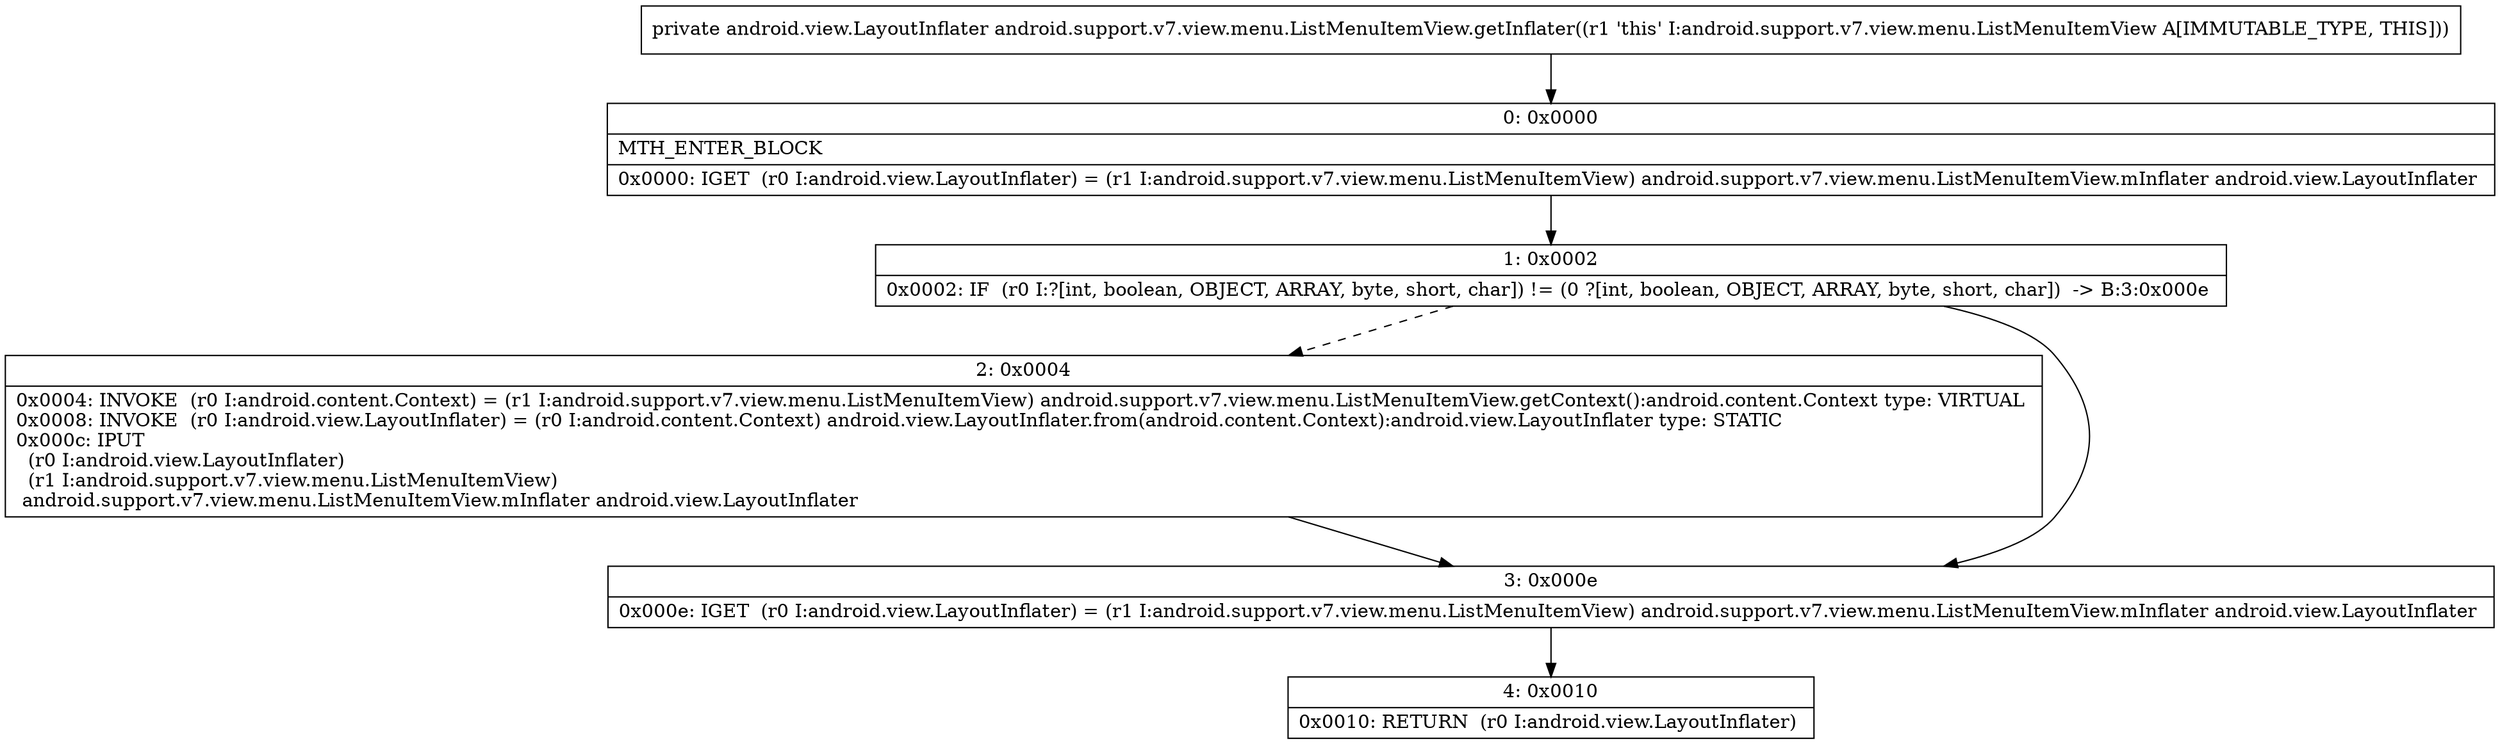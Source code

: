 digraph "CFG forandroid.support.v7.view.menu.ListMenuItemView.getInflater()Landroid\/view\/LayoutInflater;" {
Node_0 [shape=record,label="{0\:\ 0x0000|MTH_ENTER_BLOCK\l|0x0000: IGET  (r0 I:android.view.LayoutInflater) = (r1 I:android.support.v7.view.menu.ListMenuItemView) android.support.v7.view.menu.ListMenuItemView.mInflater android.view.LayoutInflater \l}"];
Node_1 [shape=record,label="{1\:\ 0x0002|0x0002: IF  (r0 I:?[int, boolean, OBJECT, ARRAY, byte, short, char]) != (0 ?[int, boolean, OBJECT, ARRAY, byte, short, char])  \-\> B:3:0x000e \l}"];
Node_2 [shape=record,label="{2\:\ 0x0004|0x0004: INVOKE  (r0 I:android.content.Context) = (r1 I:android.support.v7.view.menu.ListMenuItemView) android.support.v7.view.menu.ListMenuItemView.getContext():android.content.Context type: VIRTUAL \l0x0008: INVOKE  (r0 I:android.view.LayoutInflater) = (r0 I:android.content.Context) android.view.LayoutInflater.from(android.content.Context):android.view.LayoutInflater type: STATIC \l0x000c: IPUT  \l  (r0 I:android.view.LayoutInflater)\l  (r1 I:android.support.v7.view.menu.ListMenuItemView)\l android.support.v7.view.menu.ListMenuItemView.mInflater android.view.LayoutInflater \l}"];
Node_3 [shape=record,label="{3\:\ 0x000e|0x000e: IGET  (r0 I:android.view.LayoutInflater) = (r1 I:android.support.v7.view.menu.ListMenuItemView) android.support.v7.view.menu.ListMenuItemView.mInflater android.view.LayoutInflater \l}"];
Node_4 [shape=record,label="{4\:\ 0x0010|0x0010: RETURN  (r0 I:android.view.LayoutInflater) \l}"];
MethodNode[shape=record,label="{private android.view.LayoutInflater android.support.v7.view.menu.ListMenuItemView.getInflater((r1 'this' I:android.support.v7.view.menu.ListMenuItemView A[IMMUTABLE_TYPE, THIS])) }"];
MethodNode -> Node_0;
Node_0 -> Node_1;
Node_1 -> Node_2[style=dashed];
Node_1 -> Node_3;
Node_2 -> Node_3;
Node_3 -> Node_4;
}

